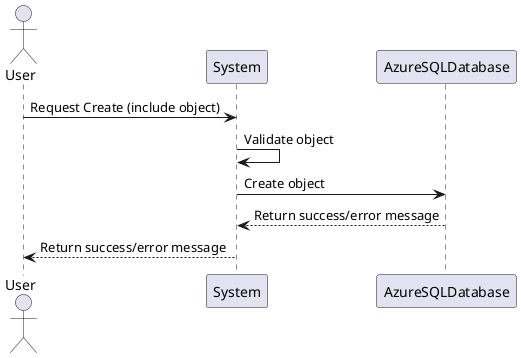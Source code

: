 @startuml SSD-Create

actor User
participant System
participant AzureSQLDatabase

User -> System : Request Create (include object)
System -> System : Validate object
System -> AzureSQLDatabase : Create object
AzureSQLDatabase --> System : Return success/error message
System --> User : Return success/error message

@enduml